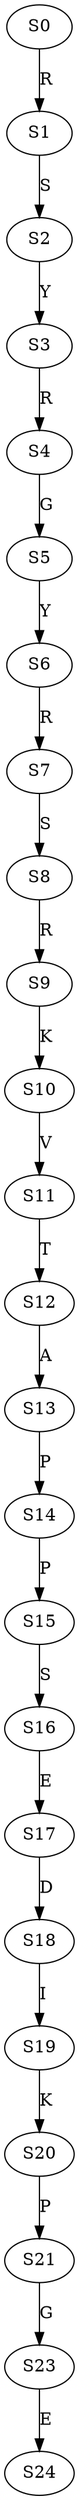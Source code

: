 strict digraph  {
	S0 -> S1 [ label = R ];
	S1 -> S2 [ label = S ];
	S2 -> S3 [ label = Y ];
	S3 -> S4 [ label = R ];
	S4 -> S5 [ label = G ];
	S5 -> S6 [ label = Y ];
	S6 -> S7 [ label = R ];
	S7 -> S8 [ label = S ];
	S8 -> S9 [ label = R ];
	S9 -> S10 [ label = K ];
	S10 -> S11 [ label = V ];
	S11 -> S12 [ label = T ];
	S12 -> S13 [ label = A ];
	S13 -> S14 [ label = P ];
	S14 -> S15 [ label = P ];
	S15 -> S16 [ label = S ];
	S16 -> S17 [ label = E ];
	S17 -> S18 [ label = D ];
	S18 -> S19 [ label = I ];
	S19 -> S20 [ label = K ];
	S20 -> S21 [ label = P ];
	S21 -> S23 [ label = G ];
	S23 -> S24 [ label = E ];
}
